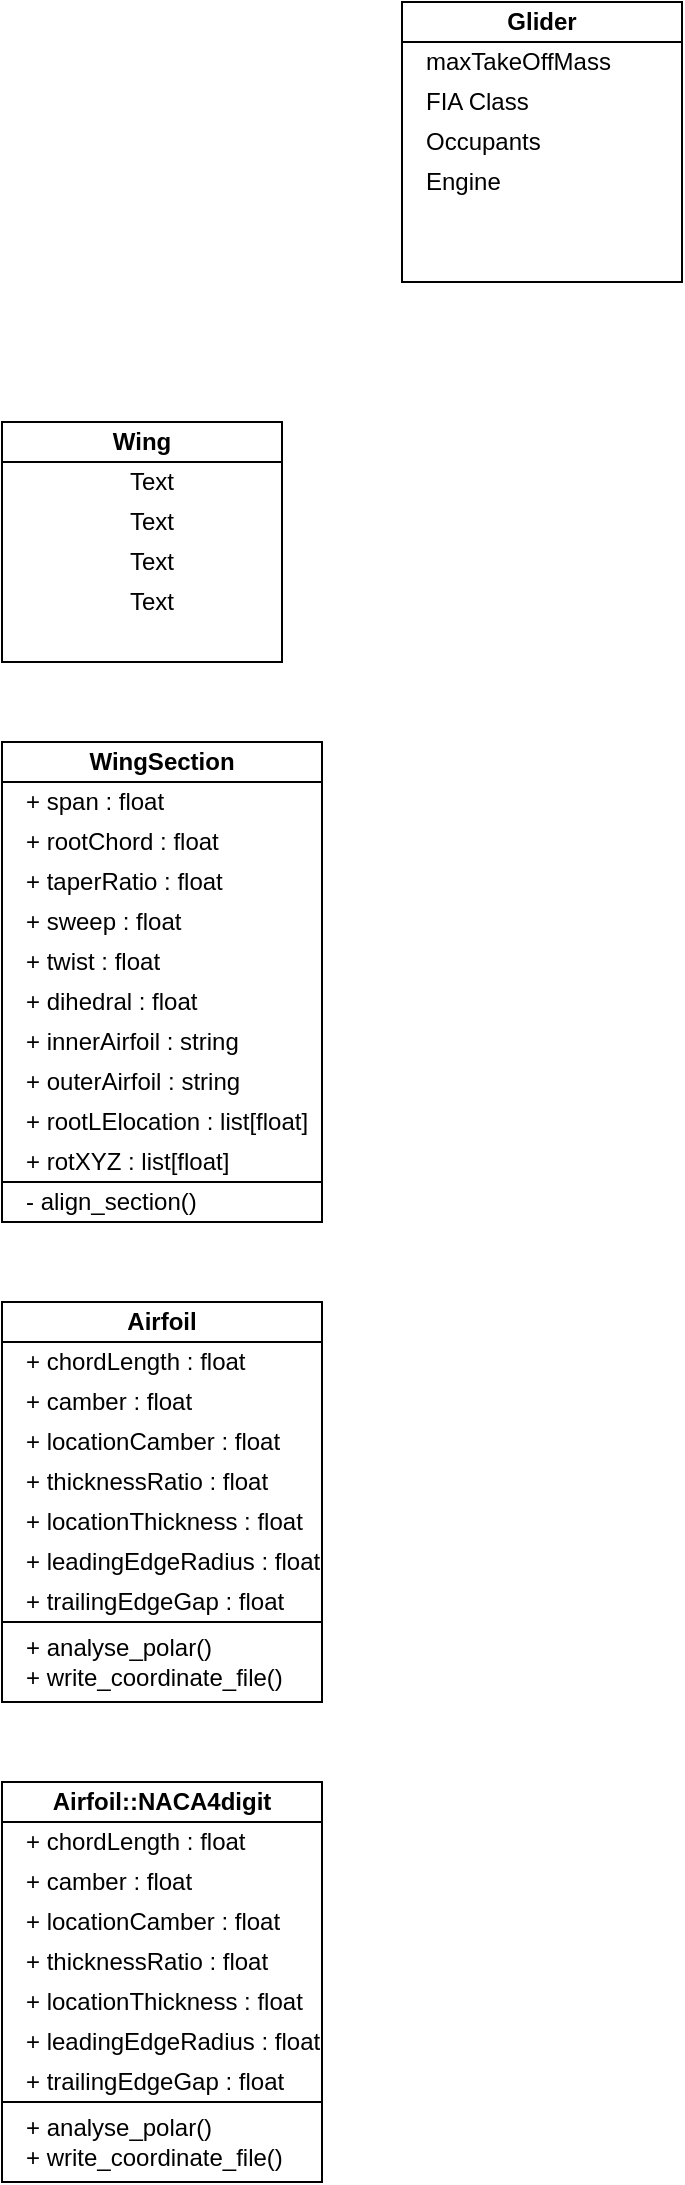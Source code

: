 <mxfile version="26.0.13">
  <diagram name="Page-1" id="c4acf3e9-155e-7222-9cf6-157b1a14988f">
    <mxGraphModel dx="1820" dy="1092" grid="1" gridSize="10" guides="1" tooltips="1" connect="1" arrows="1" fold="1" page="1" pageScale="1" pageWidth="850" pageHeight="1100" background="none" math="0" shadow="0">
      <root>
        <mxCell id="0" />
        <mxCell id="1" parent="0" />
        <mxCell id="DTiR2NPMJl6TFcMJXoHZ-8" value="Glider" style="swimlane;whiteSpace=wrap;html=1;startSize=20;" vertex="1" parent="1">
          <mxGeometry x="280" y="30" width="140" height="140" as="geometry" />
        </mxCell>
        <mxCell id="DTiR2NPMJl6TFcMJXoHZ-14" value="" style="group" vertex="1" connectable="0" parent="DTiR2NPMJl6TFcMJXoHZ-8">
          <mxGeometry x="10" y="20" width="130" height="120" as="geometry" />
        </mxCell>
        <mxCell id="DTiR2NPMJl6TFcMJXoHZ-9" value="maxTakeOffMass" style="text;html=1;align=left;verticalAlign=middle;whiteSpace=wrap;rounded=0;" vertex="1" parent="DTiR2NPMJl6TFcMJXoHZ-14">
          <mxGeometry width="130" height="20" as="geometry" />
        </mxCell>
        <mxCell id="DTiR2NPMJl6TFcMJXoHZ-10" value="FIA Class" style="text;html=1;align=left;verticalAlign=middle;whiteSpace=wrap;rounded=0;" vertex="1" parent="DTiR2NPMJl6TFcMJXoHZ-14">
          <mxGeometry y="20" width="130" height="20" as="geometry" />
        </mxCell>
        <mxCell id="DTiR2NPMJl6TFcMJXoHZ-11" value="Occupants" style="text;html=1;align=left;verticalAlign=middle;whiteSpace=wrap;rounded=0;" vertex="1" parent="DTiR2NPMJl6TFcMJXoHZ-14">
          <mxGeometry y="40" width="130" height="20" as="geometry" />
        </mxCell>
        <mxCell id="DTiR2NPMJl6TFcMJXoHZ-12" value="Engine" style="text;html=1;align=left;verticalAlign=middle;whiteSpace=wrap;rounded=0;" vertex="1" parent="DTiR2NPMJl6TFcMJXoHZ-14">
          <mxGeometry y="60" width="130" height="20" as="geometry" />
        </mxCell>
        <mxCell id="DTiR2NPMJl6TFcMJXoHZ-15" value="Wing" style="swimlane;whiteSpace=wrap;html=1;startSize=20;" vertex="1" parent="1">
          <mxGeometry x="80" y="240" width="140" height="120" as="geometry" />
        </mxCell>
        <mxCell id="DTiR2NPMJl6TFcMJXoHZ-26" value="" style="group" vertex="1" connectable="0" parent="DTiR2NPMJl6TFcMJXoHZ-15">
          <mxGeometry x="10" y="20" width="130" height="80" as="geometry" />
        </mxCell>
        <mxCell id="DTiR2NPMJl6TFcMJXoHZ-22" value="Text" style="text;html=1;align=center;verticalAlign=middle;whiteSpace=wrap;rounded=0;" vertex="1" parent="DTiR2NPMJl6TFcMJXoHZ-26">
          <mxGeometry width="130" height="20" as="geometry" />
        </mxCell>
        <mxCell id="DTiR2NPMJl6TFcMJXoHZ-23" value="Text" style="text;html=1;align=center;verticalAlign=middle;whiteSpace=wrap;rounded=0;" vertex="1" parent="DTiR2NPMJl6TFcMJXoHZ-26">
          <mxGeometry y="20" width="130" height="20" as="geometry" />
        </mxCell>
        <mxCell id="DTiR2NPMJl6TFcMJXoHZ-24" value="Text" style="text;html=1;align=center;verticalAlign=middle;whiteSpace=wrap;rounded=0;" vertex="1" parent="DTiR2NPMJl6TFcMJXoHZ-26">
          <mxGeometry y="40" width="130" height="20" as="geometry" />
        </mxCell>
        <mxCell id="DTiR2NPMJl6TFcMJXoHZ-25" value="Text" style="text;html=1;align=center;verticalAlign=middle;whiteSpace=wrap;rounded=0;" vertex="1" parent="DTiR2NPMJl6TFcMJXoHZ-26">
          <mxGeometry y="60" width="130" height="20" as="geometry" />
        </mxCell>
        <mxCell id="DTiR2NPMJl6TFcMJXoHZ-72" value="" style="group" vertex="1" connectable="0" parent="1">
          <mxGeometry x="80" y="400" width="160" height="240" as="geometry" />
        </mxCell>
        <mxCell id="DTiR2NPMJl6TFcMJXoHZ-21" value="WingSection" style="swimlane;whiteSpace=wrap;html=1;startSize=20;container=0;" vertex="1" parent="DTiR2NPMJl6TFcMJXoHZ-72">
          <mxGeometry width="160" height="220" as="geometry" />
        </mxCell>
        <mxCell id="DTiR2NPMJl6TFcMJXoHZ-34" value="+ span : float" style="text;html=1;align=left;verticalAlign=middle;whiteSpace=wrap;rounded=0;container=0;" vertex="1" parent="DTiR2NPMJl6TFcMJXoHZ-72">
          <mxGeometry x="10" y="20" width="150" height="20" as="geometry" />
        </mxCell>
        <mxCell id="DTiR2NPMJl6TFcMJXoHZ-35" value="+ rootChord : float" style="text;html=1;align=left;verticalAlign=middle;whiteSpace=wrap;rounded=0;container=0;" vertex="1" parent="DTiR2NPMJl6TFcMJXoHZ-72">
          <mxGeometry x="10" y="40" width="150" height="20" as="geometry" />
        </mxCell>
        <mxCell id="DTiR2NPMJl6TFcMJXoHZ-36" value="+ taperRatio : float" style="text;html=1;align=left;verticalAlign=middle;whiteSpace=wrap;rounded=0;container=0;" vertex="1" parent="DTiR2NPMJl6TFcMJXoHZ-72">
          <mxGeometry x="10" y="60" width="150" height="20" as="geometry" />
        </mxCell>
        <mxCell id="DTiR2NPMJl6TFcMJXoHZ-37" value="+ sweep : float" style="text;html=1;align=left;verticalAlign=middle;whiteSpace=wrap;rounded=0;container=0;" vertex="1" parent="DTiR2NPMJl6TFcMJXoHZ-72">
          <mxGeometry x="10" y="80" width="150" height="20" as="geometry" />
        </mxCell>
        <mxCell id="DTiR2NPMJl6TFcMJXoHZ-38" value="+ twist : float" style="text;html=1;align=left;verticalAlign=middle;whiteSpace=wrap;rounded=0;container=0;" vertex="1" parent="DTiR2NPMJl6TFcMJXoHZ-72">
          <mxGeometry x="10" y="100" width="150" height="20" as="geometry" />
        </mxCell>
        <mxCell id="DTiR2NPMJl6TFcMJXoHZ-39" value="+ dihedral : float" style="text;html=1;align=left;verticalAlign=middle;whiteSpace=wrap;rounded=0;container=0;" vertex="1" parent="DTiR2NPMJl6TFcMJXoHZ-72">
          <mxGeometry x="10" y="120" width="150" height="20" as="geometry" />
        </mxCell>
        <mxCell id="DTiR2NPMJl6TFcMJXoHZ-40" value="+ innerAirfoil : string" style="text;html=1;align=left;verticalAlign=middle;whiteSpace=wrap;rounded=0;container=0;" vertex="1" parent="DTiR2NPMJl6TFcMJXoHZ-72">
          <mxGeometry x="10" y="140" width="150" height="20" as="geometry" />
        </mxCell>
        <mxCell id="DTiR2NPMJl6TFcMJXoHZ-41" value="+ outerAirfoil : string" style="text;html=1;align=left;verticalAlign=middle;whiteSpace=wrap;rounded=0;container=0;" vertex="1" parent="DTiR2NPMJl6TFcMJXoHZ-72">
          <mxGeometry x="10" y="160" width="150" height="20" as="geometry" />
        </mxCell>
        <mxCell id="DTiR2NPMJl6TFcMJXoHZ-49" value="+ rootLElocation : list[float]" style="text;html=1;align=left;verticalAlign=middle;whiteSpace=wrap;rounded=0;container=0;" vertex="1" parent="DTiR2NPMJl6TFcMJXoHZ-72">
          <mxGeometry x="10" y="180" width="150" height="20" as="geometry" />
        </mxCell>
        <mxCell id="DTiR2NPMJl6TFcMJXoHZ-51" value="&amp;nbsp; &amp;nbsp;- align_section()" style="rounded=0;whiteSpace=wrap;html=1;align=left;container=0;" vertex="1" parent="DTiR2NPMJl6TFcMJXoHZ-72">
          <mxGeometry y="220" width="160" height="20" as="geometry" />
        </mxCell>
        <mxCell id="DTiR2NPMJl6TFcMJXoHZ-52" value="+ rotXYZ : list[float]" style="text;html=1;align=left;verticalAlign=middle;whiteSpace=wrap;rounded=0;container=0;" vertex="1" parent="DTiR2NPMJl6TFcMJXoHZ-72">
          <mxGeometry x="10" y="200" width="150" height="20" as="geometry" />
        </mxCell>
        <mxCell id="DTiR2NPMJl6TFcMJXoHZ-73" value="" style="group" vertex="1" connectable="0" parent="1">
          <mxGeometry x="80" y="680" width="160" height="200" as="geometry" />
        </mxCell>
        <mxCell id="DTiR2NPMJl6TFcMJXoHZ-58" value="Airfoil" style="swimlane;whiteSpace=wrap;html=1;startSize=20;container=0;" vertex="1" parent="DTiR2NPMJl6TFcMJXoHZ-73">
          <mxGeometry width="160" height="160" as="geometry" />
        </mxCell>
        <mxCell id="DTiR2NPMJl6TFcMJXoHZ-60" value="+ chordLength : float" style="text;html=1;align=left;verticalAlign=middle;whiteSpace=wrap;rounded=0;container=0;" vertex="1" parent="DTiR2NPMJl6TFcMJXoHZ-73">
          <mxGeometry x="10" y="20" width="150" height="20" as="geometry" />
        </mxCell>
        <mxCell id="DTiR2NPMJl6TFcMJXoHZ-61" value="+ camber : float" style="text;html=1;align=left;verticalAlign=middle;whiteSpace=wrap;rounded=0;container=0;" vertex="1" parent="DTiR2NPMJl6TFcMJXoHZ-73">
          <mxGeometry x="10" y="40" width="150" height="20" as="geometry" />
        </mxCell>
        <mxCell id="DTiR2NPMJl6TFcMJXoHZ-62" value="+ locationCamber : float" style="text;html=1;align=left;verticalAlign=middle;whiteSpace=wrap;rounded=0;container=0;" vertex="1" parent="DTiR2NPMJl6TFcMJXoHZ-73">
          <mxGeometry x="10" y="60" width="150" height="20" as="geometry" />
        </mxCell>
        <mxCell id="DTiR2NPMJl6TFcMJXoHZ-63" value="+ thicknessRatio : float" style="text;html=1;align=left;verticalAlign=middle;whiteSpace=wrap;rounded=0;container=0;" vertex="1" parent="DTiR2NPMJl6TFcMJXoHZ-73">
          <mxGeometry x="10" y="80" width="150" height="20" as="geometry" />
        </mxCell>
        <mxCell id="DTiR2NPMJl6TFcMJXoHZ-64" value="+ locationThickness : float" style="text;html=1;align=left;verticalAlign=middle;whiteSpace=wrap;rounded=0;container=0;" vertex="1" parent="DTiR2NPMJl6TFcMJXoHZ-73">
          <mxGeometry x="10" y="100" width="150" height="20" as="geometry" />
        </mxCell>
        <mxCell id="DTiR2NPMJl6TFcMJXoHZ-65" value="+ leadingEdgeRadius : float" style="text;html=1;align=left;verticalAlign=middle;whiteSpace=wrap;rounded=0;container=0;" vertex="1" parent="DTiR2NPMJl6TFcMJXoHZ-73">
          <mxGeometry x="10" y="120" width="150" height="20" as="geometry" />
        </mxCell>
        <mxCell id="DTiR2NPMJl6TFcMJXoHZ-66" value="+ trailingEdgeGap : float" style="text;html=1;align=left;verticalAlign=middle;whiteSpace=wrap;rounded=0;container=0;" vertex="1" parent="DTiR2NPMJl6TFcMJXoHZ-73">
          <mxGeometry x="10" y="140" width="150" height="20" as="geometry" />
        </mxCell>
        <mxCell id="DTiR2NPMJl6TFcMJXoHZ-69" value="&amp;nbsp; &amp;nbsp;+ analyse_polar()&lt;div&gt;&amp;nbsp; &amp;nbsp;+ write_coordinate_file()&lt;/div&gt;" style="rounded=0;whiteSpace=wrap;html=1;align=left;container=0;" vertex="1" parent="DTiR2NPMJl6TFcMJXoHZ-73">
          <mxGeometry y="160" width="160" height="40" as="geometry" />
        </mxCell>
        <mxCell id="DTiR2NPMJl6TFcMJXoHZ-74" value="" style="group" vertex="1" connectable="0" parent="1">
          <mxGeometry x="80" y="920" width="160" height="200" as="geometry" />
        </mxCell>
        <mxCell id="DTiR2NPMJl6TFcMJXoHZ-75" value="Airfoil::NACA4digit" style="swimlane;whiteSpace=wrap;html=1;startSize=20;container=0;" vertex="1" parent="DTiR2NPMJl6TFcMJXoHZ-74">
          <mxGeometry width="160" height="160" as="geometry" />
        </mxCell>
        <mxCell id="DTiR2NPMJl6TFcMJXoHZ-76" value="+ chordLength : float" style="text;html=1;align=left;verticalAlign=middle;whiteSpace=wrap;rounded=0;container=0;" vertex="1" parent="DTiR2NPMJl6TFcMJXoHZ-74">
          <mxGeometry x="10" y="20" width="150" height="20" as="geometry" />
        </mxCell>
        <mxCell id="DTiR2NPMJl6TFcMJXoHZ-77" value="+ camber : float" style="text;html=1;align=left;verticalAlign=middle;whiteSpace=wrap;rounded=0;container=0;" vertex="1" parent="DTiR2NPMJl6TFcMJXoHZ-74">
          <mxGeometry x="10" y="40" width="150" height="20" as="geometry" />
        </mxCell>
        <mxCell id="DTiR2NPMJl6TFcMJXoHZ-78" value="+ locationCamber : float" style="text;html=1;align=left;verticalAlign=middle;whiteSpace=wrap;rounded=0;container=0;" vertex="1" parent="DTiR2NPMJl6TFcMJXoHZ-74">
          <mxGeometry x="10" y="60" width="150" height="20" as="geometry" />
        </mxCell>
        <mxCell id="DTiR2NPMJl6TFcMJXoHZ-79" value="+ thicknessRatio : float" style="text;html=1;align=left;verticalAlign=middle;whiteSpace=wrap;rounded=0;container=0;" vertex="1" parent="DTiR2NPMJl6TFcMJXoHZ-74">
          <mxGeometry x="10" y="80" width="150" height="20" as="geometry" />
        </mxCell>
        <mxCell id="DTiR2NPMJl6TFcMJXoHZ-80" value="+ locationThickness : float" style="text;html=1;align=left;verticalAlign=middle;whiteSpace=wrap;rounded=0;container=0;" vertex="1" parent="DTiR2NPMJl6TFcMJXoHZ-74">
          <mxGeometry x="10" y="100" width="150" height="20" as="geometry" />
        </mxCell>
        <mxCell id="DTiR2NPMJl6TFcMJXoHZ-81" value="+ leadingEdgeRadius : float" style="text;html=1;align=left;verticalAlign=middle;whiteSpace=wrap;rounded=0;container=0;" vertex="1" parent="DTiR2NPMJl6TFcMJXoHZ-74">
          <mxGeometry x="10" y="120" width="150" height="20" as="geometry" />
        </mxCell>
        <mxCell id="DTiR2NPMJl6TFcMJXoHZ-82" value="+ trailingEdgeGap : float" style="text;html=1;align=left;verticalAlign=middle;whiteSpace=wrap;rounded=0;container=0;" vertex="1" parent="DTiR2NPMJl6TFcMJXoHZ-74">
          <mxGeometry x="10" y="140" width="150" height="20" as="geometry" />
        </mxCell>
        <mxCell id="DTiR2NPMJl6TFcMJXoHZ-83" value="&amp;nbsp; &amp;nbsp;+ analyse_polar()&lt;div&gt;&amp;nbsp; &amp;nbsp;+ write_coordinate_file()&lt;/div&gt;" style="rounded=0;whiteSpace=wrap;html=1;align=left;container=0;" vertex="1" parent="DTiR2NPMJl6TFcMJXoHZ-74">
          <mxGeometry y="160" width="160" height="40" as="geometry" />
        </mxCell>
      </root>
    </mxGraphModel>
  </diagram>
</mxfile>
